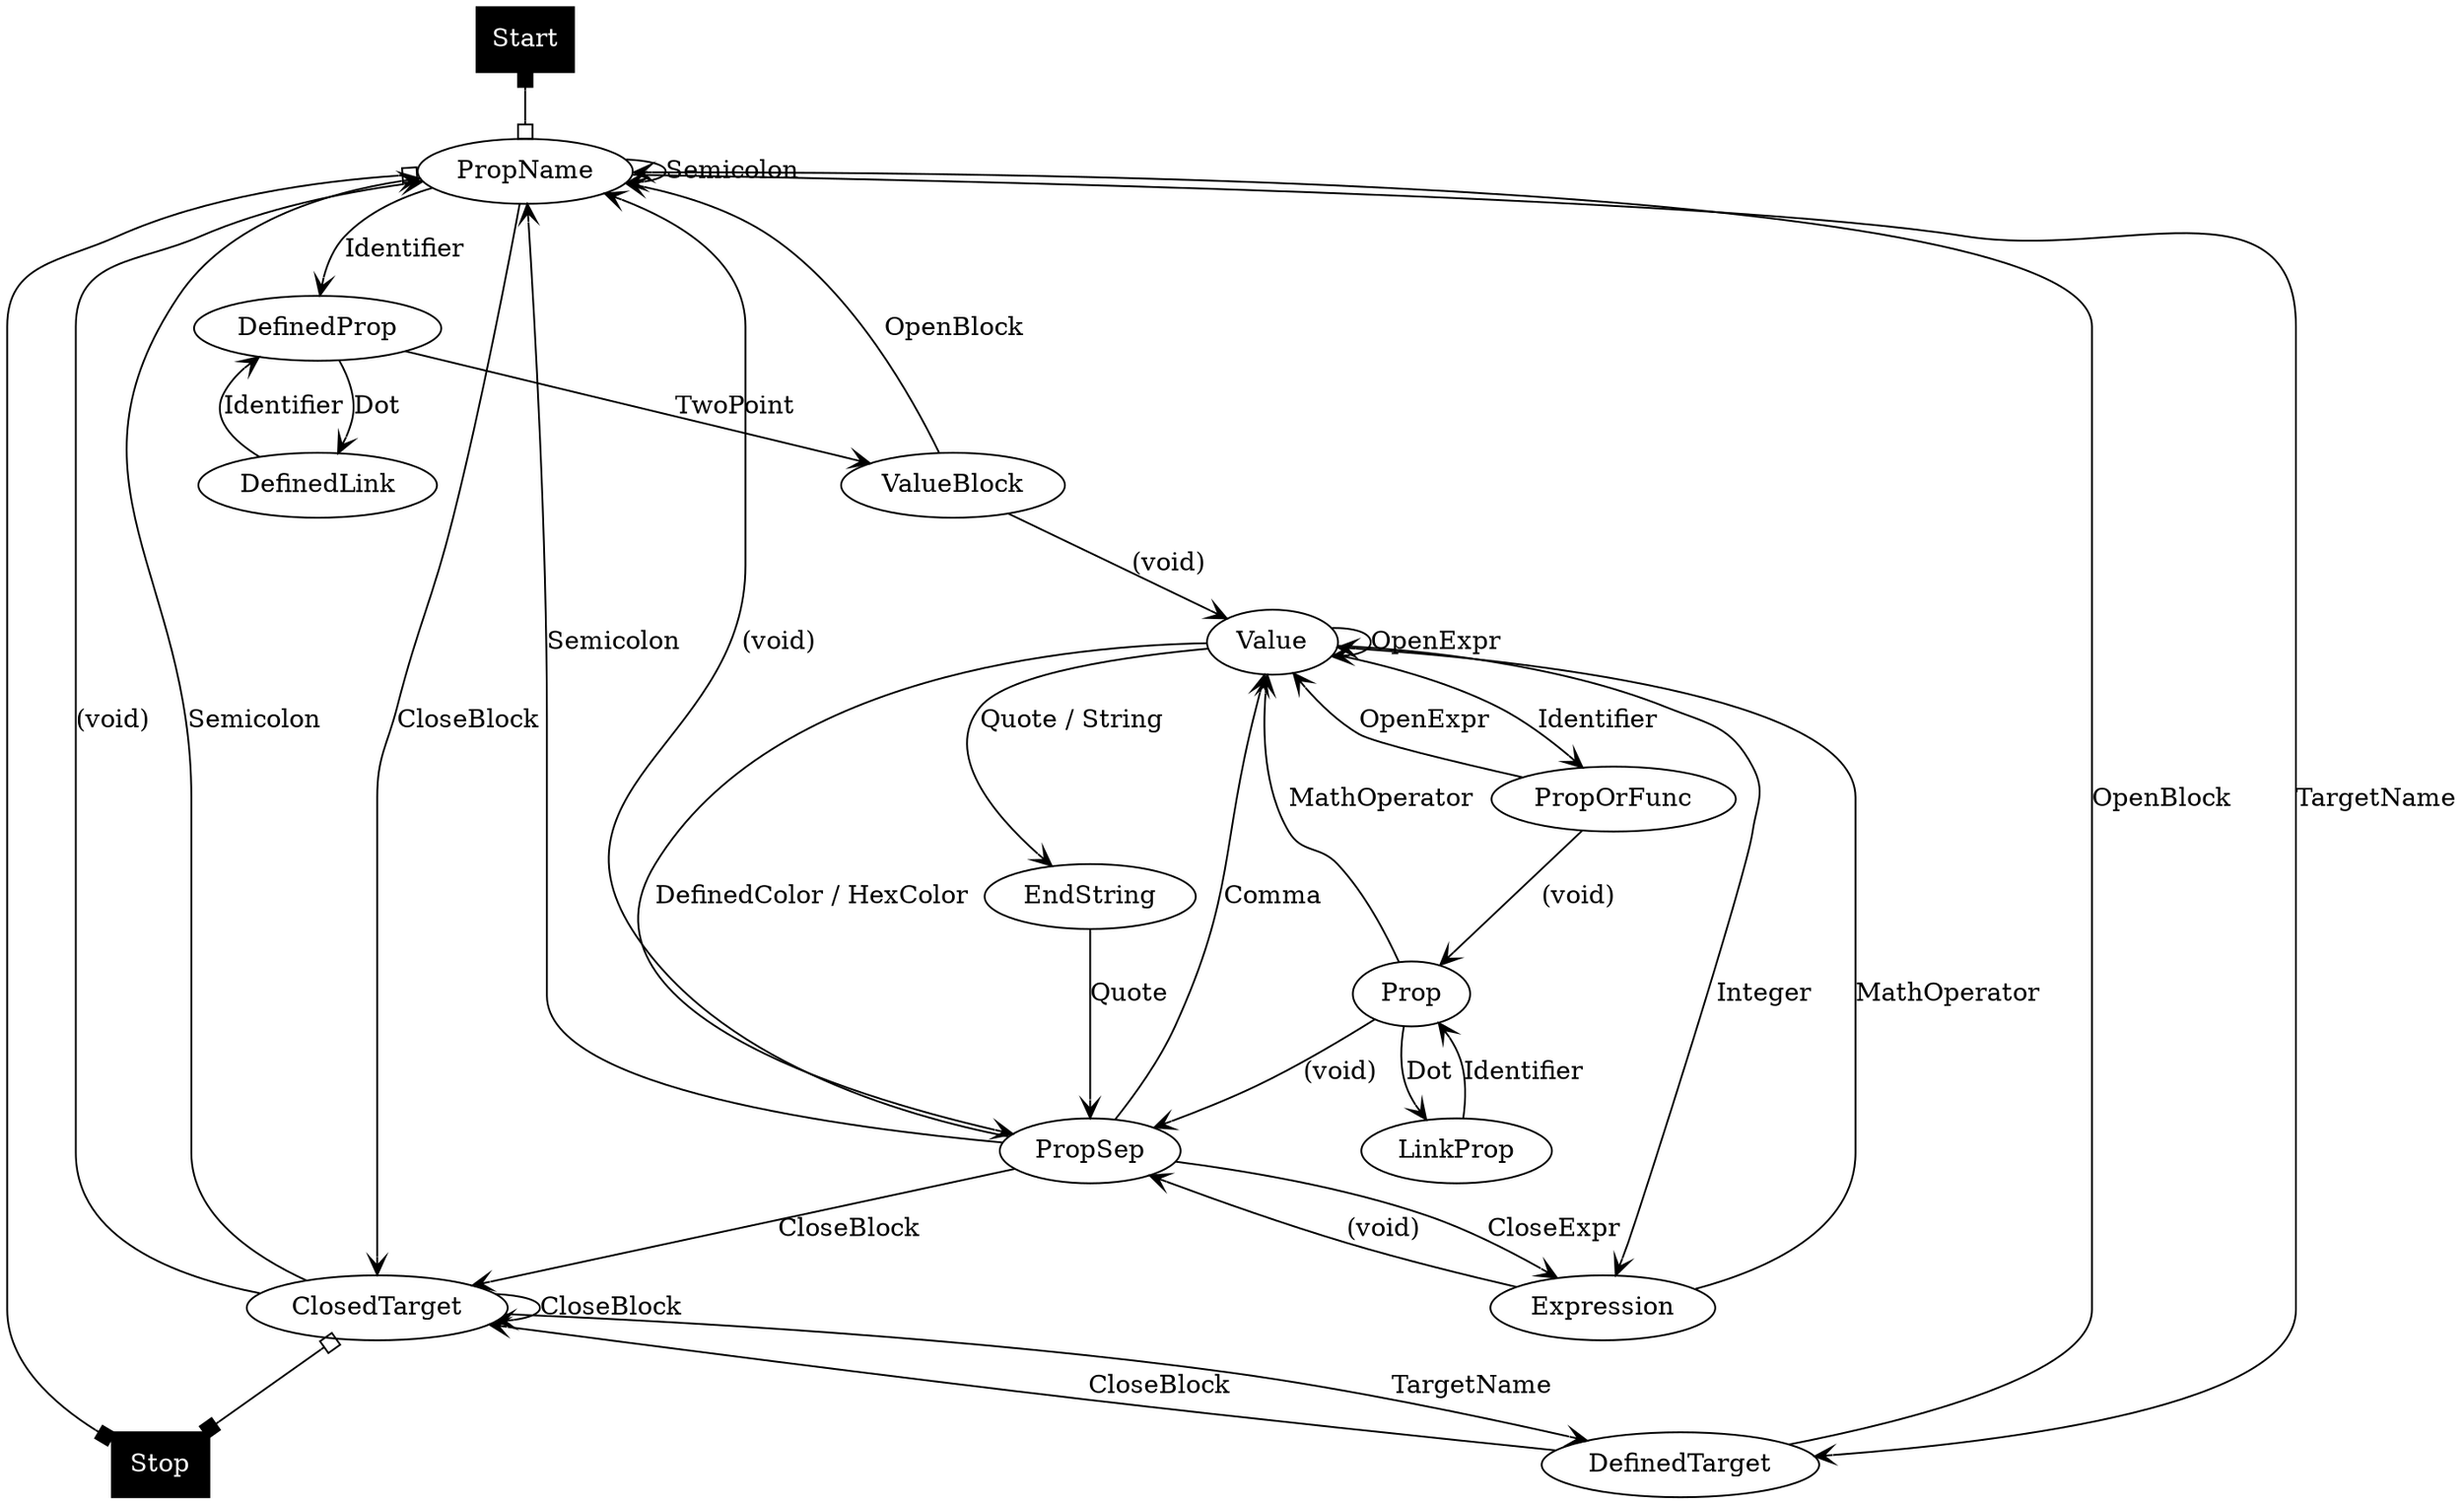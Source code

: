 digraph rwl {
	edge [arrowhead=open]

	Start         -> PropName [arrowhead=obox arrowtail=box dir=both]
	ClosedTarget  -> Stop [arrowhead=box arrowtail=obox dir=both]
	PropName      -> Stop [arrowhead=box arrowtail=obox dir=both]
	Start [style=filled shape=rect fontcolor=white color=black]
	Stop  [style=filled shape=rect fontcolor=white color=black]


	DefinedTarget -> PropName      [label="OpenBlock"]
	DefinedTarget -> ClosedTarget  [label="CloseBlock"]

	ClosedTarget  -> ClosedTarget  [label="CloseBlock"]
	ClosedTarget  -> PropName      [label="Semicolon"]
	ClosedTarget  -> DefinedTarget [label="TargetName"]
	ClosedTarget  -> PropName      [label="(void)"]

	PropName      -> ClosedTarget  [label="CloseBlock"]
	PropName      -> DefinedTarget [label="TargetName"]
	PropName      -> DefinedProp   [label="Identifier"]
	PropName      -> PropName      [label="Semicolon"]

	DefinedProp   -> DefinedLink   [label="Dot"]
	DefinedProp   -> ValueBlock    [label="TwoPoint"]

	DefinedLink   -> DefinedProp   [label="Identifier"]

	ValueBlock    -> PropName      [label="OpenBlock"]
	ValueBlock    -> Value         [label="(void)"]

	Value         -> EndString     [label="Quote / String"]
	Value         -> PropOrFunc    [label="Identifier"]
	Value         -> PropSep       [label="DefinedColor / HexColor"]
	Value         -> Expression    [label="Integer"]
	Value         -> Value         [label="OpenExpr"]

	EndString     -> PropSep       [label="Quote"]

	PropOrFunc    -> Value         [label="OpenExpr"]
	PropOrFunc    -> Prop          [label="(void)"]

	PropSep       -> Value         [label="Comma"]
	PropSep       -> Expression    [label="CloseExpr"]
	PropSep       -> PropName      [label="Semicolon"]
	PropSep       -> ClosedTarget  [label="CloseBlock"]
	PropSep       -> PropName      [label="(void)"]

	LinkProp      -> Prop          [label="Identifier"]

	Prop          -> LinkProp      [label="Dot"]
	Prop          -> Value         [label="MathOperator"]
	Prop          -> PropSep       [label="(void)"]

	Expression    -> Value         [label="MathOperator"]
	Expression    -> PropSep       [label="(void)"]
}
